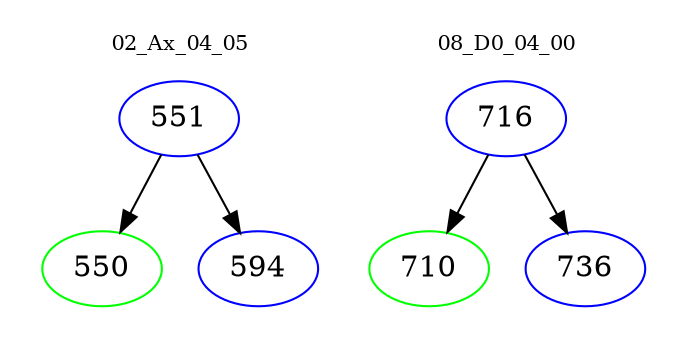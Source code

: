 digraph{
subgraph cluster_0 {
color = white
label = "02_Ax_04_05";
fontsize=10;
T0_551 [label="551", color="blue"]
T0_551 -> T0_550 [color="black"]
T0_550 [label="550", color="green"]
T0_551 -> T0_594 [color="black"]
T0_594 [label="594", color="blue"]
}
subgraph cluster_1 {
color = white
label = "08_D0_04_00";
fontsize=10;
T1_716 [label="716", color="blue"]
T1_716 -> T1_710 [color="black"]
T1_710 [label="710", color="green"]
T1_716 -> T1_736 [color="black"]
T1_736 [label="736", color="blue"]
}
}
